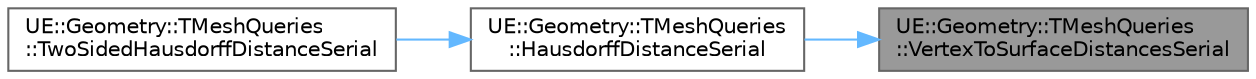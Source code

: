 digraph "UE::Geometry::TMeshQueries::VertexToSurfaceDistancesSerial"
{
 // INTERACTIVE_SVG=YES
 // LATEX_PDF_SIZE
  bgcolor="transparent";
  edge [fontname=Helvetica,fontsize=10,labelfontname=Helvetica,labelfontsize=10];
  node [fontname=Helvetica,fontsize=10,shape=box,height=0.2,width=0.4];
  rankdir="RL";
  Node1 [id="Node000001",label="UE::Geometry::TMeshQueries\l::VertexToSurfaceDistancesSerial",height=0.2,width=0.4,color="gray40", fillcolor="grey60", style="filled", fontcolor="black",tooltip="Compute all vertex-to-surface distances in serial. Should only be used for debugging the parallel ver..."];
  Node1 -> Node2 [id="edge1_Node000001_Node000002",dir="back",color="steelblue1",style="solid",tooltip=" "];
  Node2 [id="Node000002",label="UE::Geometry::TMeshQueries\l::HausdorffDistanceSerial",height=0.2,width=0.4,color="grey40", fillcolor="white", style="filled",URL="$dd/d39/classUE_1_1Geometry_1_1TMeshQueries.html#a3b4424de6ed00bc36d2d5ea22a60a643",tooltip="Compute all distances in serial, then a serial raw loop to find max."];
  Node2 -> Node3 [id="edge2_Node000002_Node000003",dir="back",color="steelblue1",style="solid",tooltip=" "];
  Node3 [id="Node000003",label="UE::Geometry::TMeshQueries\l::TwoSidedHausdorffDistanceSerial",height=0.2,width=0.4,color="grey40", fillcolor="white", style="filled",URL="$dd/d39/classUE_1_1Geometry_1_1TMeshQueries.html#aa742e30351374c0b9721fd388ecff6d4",tooltip=" "];
}
